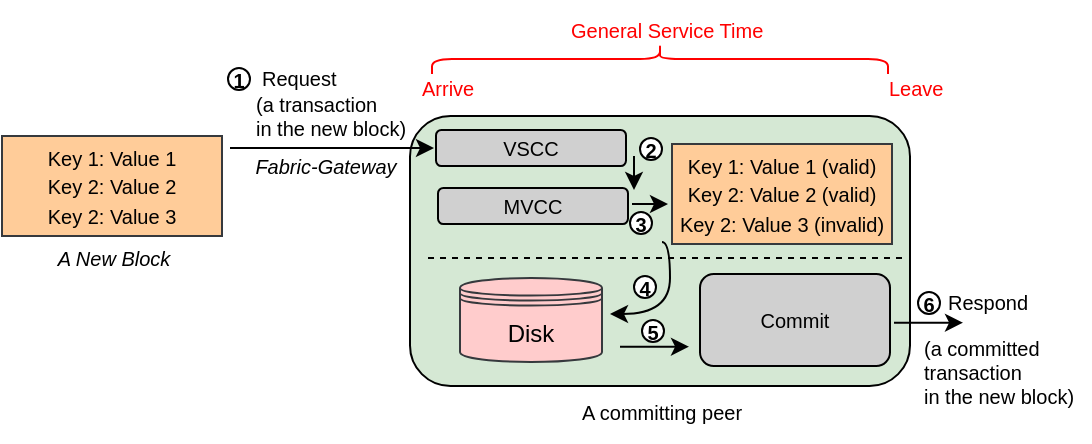 <mxfile version="20.6.2" type="device"><diagram id="aW8BC6xyf7XYzy20FpQa" name="Page-1"><mxGraphModel dx="1002" dy="615" grid="1" gridSize="10" guides="1" tooltips="1" connect="1" arrows="1" fold="1" page="1" pageScale="1" pageWidth="827" pageHeight="1169" math="0" shadow="0"><root><mxCell id="0"/><mxCell id="1" parent="0"/><mxCell id="qKfENgX-lE7Lz8fzQS4i-76" value="Leave" style="text;strokeColor=none;fillColor=none;align=left;verticalAlign=middle;spacingLeft=4;spacingRight=4;overflow=hidden;points=[[0,0.5],[1,0.5]];portConstraint=eastwest;rotatable=0;fontSize=10;fontColor=#FF0000;" parent="1" vertex="1"><mxGeometry x="573.5" y="362" width="56.5" height="30" as="geometry"/></mxCell><mxCell id="D1b6CC4PXVBS12xehJpQ-1" value="&lt;font color=&quot;#000000&quot;&gt;&lt;i&gt;A New Block&lt;/i&gt;&lt;/font&gt;" style="text;html=1;strokeColor=none;fillColor=none;align=center;verticalAlign=middle;whiteSpace=wrap;rounded=0;shadow=0;fontSize=10;fontColor=#0000CC;" parent="1" vertex="1"><mxGeometry x="152" y="447" width="80" height="30" as="geometry"/></mxCell><mxCell id="9gpKjKMT-mQXGkQns00l-3" value="&lt;font style=&quot;font-size: 10px;&quot;&gt;Key 1: Value 1&lt;br&gt;Key 2: Value 2&lt;br&gt;Key 2: Value 3&lt;/font&gt;" style="rounded=0;whiteSpace=wrap;html=1;fillColor=#ffcc99;strokeColor=#36393d;" parent="1" vertex="1"><mxGeometry x="136" y="401" width="110" height="50" as="geometry"/></mxCell><mxCell id="9gpKjKMT-mQXGkQns00l-4" value="" style="rounded=1;whiteSpace=wrap;html=1;fillColor=#D5E8D4;shadow=0;" parent="1" vertex="1"><mxGeometry x="340" y="391" width="250" height="135" as="geometry"/></mxCell><mxCell id="9gpKjKMT-mQXGkQns00l-5" value="VSCC" style="rounded=1;whiteSpace=wrap;html=1;fontSize=10;fillColor=#D0D0D0;" parent="1" vertex="1"><mxGeometry x="353" y="398" width="95" height="18" as="geometry"/></mxCell><mxCell id="9gpKjKMT-mQXGkQns00l-8" value="&lt;font style=&quot;font-size: 10px;&quot;&gt;Key 1: Value 1 (valid)&lt;br&gt;Key 2: Value 2 (valid)&lt;br&gt;Key 2: Value 3 (invalid)&lt;/font&gt;" style="rounded=0;whiteSpace=wrap;html=1;fillColor=#ffcc99;strokeColor=#36393d;" parent="1" vertex="1"><mxGeometry x="471" y="405" width="110" height="50" as="geometry"/></mxCell><mxCell id="9gpKjKMT-mQXGkQns00l-9" value="MVCC" style="rounded=1;whiteSpace=wrap;html=1;fontSize=10;fillColor=#D0D0D0;" parent="1" vertex="1"><mxGeometry x="354" y="427" width="95" height="18" as="geometry"/></mxCell><mxCell id="9gpKjKMT-mQXGkQns00l-1" value="Disk" style="shape=datastore;whiteSpace=wrap;html=1;fillColor=#ffcccc;strokeColor=#36393d;" parent="1" vertex="1"><mxGeometry x="365" y="472" width="71" height="42" as="geometry"/></mxCell><mxCell id="9gpKjKMT-mQXGkQns00l-10" value="" style="endArrow=classic;html=1;rounded=0;fontSize=10;curved=1;" parent="1" edge="1"><mxGeometry width="50" height="50" relative="1" as="geometry"><mxPoint x="250" y="407" as="sourcePoint"/><mxPoint x="352" y="407" as="targetPoint"/></mxGeometry></mxCell><mxCell id="9gpKjKMT-mQXGkQns00l-11" value="" style="endArrow=classic;html=1;rounded=0;fontSize=10;curved=1;" parent="1" edge="1"><mxGeometry width="50" height="50" relative="1" as="geometry"><mxPoint x="452" y="411" as="sourcePoint"/><mxPoint x="452" y="428" as="targetPoint"/></mxGeometry></mxCell><mxCell id="9gpKjKMT-mQXGkQns00l-12" value="" style="endArrow=classic;html=1;rounded=0;fontSize=10;curved=1;" parent="1" edge="1"><mxGeometry width="50" height="50" relative="1" as="geometry"><mxPoint x="451" y="435" as="sourcePoint"/><mxPoint x="469" y="435" as="targetPoint"/></mxGeometry></mxCell><mxCell id="9gpKjKMT-mQXGkQns00l-13" value="" style="endArrow=none;html=1;rounded=0;fontSize=10;dashed=1;" parent="1" edge="1"><mxGeometry width="50" height="50" relative="1" as="geometry"><mxPoint x="349" y="462" as="sourcePoint"/><mxPoint x="586" y="462" as="targetPoint"/></mxGeometry></mxCell><mxCell id="9gpKjKMT-mQXGkQns00l-15" value="" style="endArrow=classic;html=1;rounded=0;fontSize=10;curved=1;" parent="1" edge="1"><mxGeometry width="50" height="50" relative="1" as="geometry"><mxPoint x="445" y="506.333" as="sourcePoint"/><mxPoint x="479.5" y="506.333" as="targetPoint"/></mxGeometry></mxCell><mxCell id="9gpKjKMT-mQXGkQns00l-16" value="" style="curved=1;endArrow=classic;html=1;rounded=0;fontSize=10;" parent="1" edge="1"><mxGeometry width="50" height="50" relative="1" as="geometry"><mxPoint x="466" y="454" as="sourcePoint"/><mxPoint x="440" y="490" as="targetPoint"/><Array as="points"><mxPoint x="470" y="454"/><mxPoint x="470" y="490"/></Array></mxGeometry></mxCell><mxCell id="9gpKjKMT-mQXGkQns00l-17" value="Commit" style="rounded=1;whiteSpace=wrap;html=1;fontSize=10;fillColor=#D0D0D0;" parent="1" vertex="1"><mxGeometry x="485" y="470" width="95" height="46" as="geometry"/></mxCell><mxCell id="9gpKjKMT-mQXGkQns00l-18" value="&lt;font color=&quot;#000000&quot;&gt;&lt;i&gt;Fabric-Gateway&lt;/i&gt;&lt;/font&gt;" style="text;html=1;strokeColor=none;fillColor=none;align=center;verticalAlign=middle;whiteSpace=wrap;rounded=0;shadow=0;fontSize=10;fontColor=#0000CC;" parent="1" vertex="1"><mxGeometry x="258" y="401" width="80" height="30" as="geometry"/></mxCell><mxCell id="9gpKjKMT-mQXGkQns00l-19" value="1" style="ellipse;whiteSpace=wrap;html=1;aspect=fixed;fontSize=10;strokeColor=#000000;fillColor=#FFFFFF;fontStyle=1" parent="1" vertex="1"><mxGeometry x="249" y="367" width="11" height="11" as="geometry"/></mxCell><mxCell id="9gpKjKMT-mQXGkQns00l-20" value="2" style="ellipse;whiteSpace=wrap;html=1;aspect=fixed;fontSize=10;strokeColor=#000000;fillColor=#FFFFFF;fontStyle=1" parent="1" vertex="1"><mxGeometry x="455" y="402" width="11" height="11" as="geometry"/></mxCell><mxCell id="9gpKjKMT-mQXGkQns00l-21" value="3" style="ellipse;whiteSpace=wrap;html=1;aspect=fixed;fontSize=10;strokeColor=#000000;fillColor=#FFFFFF;fontStyle=1" parent="1" vertex="1"><mxGeometry x="450" y="439" width="11" height="11" as="geometry"/></mxCell><mxCell id="9gpKjKMT-mQXGkQns00l-22" value="5" style="ellipse;whiteSpace=wrap;html=1;aspect=fixed;fontSize=10;strokeColor=#000000;fillColor=#FFFFFF;fontStyle=1" parent="1" vertex="1"><mxGeometry x="456" y="493" width="11" height="11" as="geometry"/></mxCell><mxCell id="9gpKjKMT-mQXGkQns00l-23" value="Arrive" style="text;strokeColor=none;fillColor=none;align=left;verticalAlign=middle;spacingLeft=4;spacingRight=4;overflow=hidden;points=[[0,0.5],[1,0.5]];portConstraint=eastwest;rotatable=0;fontSize=10;fontColor=#FF0000;" parent="1" vertex="1"><mxGeometry x="340" y="362" width="80" height="30" as="geometry"/></mxCell><mxCell id="9gpKjKMT-mQXGkQns00l-24" value="4" style="ellipse;whiteSpace=wrap;html=1;aspect=fixed;fontSize=10;strokeColor=#000000;fillColor=#FFFFFF;fontStyle=1" parent="1" vertex="1"><mxGeometry x="452" y="471" width="11" height="11" as="geometry"/></mxCell><mxCell id="YzD2XapH2mnAXQ2hJMck-1" value="" style="endArrow=classic;html=1;rounded=0;fontSize=10;curved=1;" parent="1" edge="1"><mxGeometry width="50" height="50" relative="1" as="geometry"><mxPoint x="582" y="494.333" as="sourcePoint"/><mxPoint x="616.5" y="494.333" as="targetPoint"/></mxGeometry></mxCell><mxCell id="YzD2XapH2mnAXQ2hJMck-2" value="6" style="ellipse;whiteSpace=wrap;html=1;aspect=fixed;fontSize=10;strokeColor=#000000;fillColor=#FFFFFF;fontStyle=1" parent="1" vertex="1"><mxGeometry x="594" y="479" width="11" height="11" as="geometry"/></mxCell><mxCell id="YzD2XapH2mnAXQ2hJMck-3" value="Respond" style="text;strokeColor=none;fillColor=none;align=left;verticalAlign=middle;spacingLeft=4;spacingRight=4;overflow=hidden;points=[[0,0.5],[1,0.5]];portConstraint=eastwest;rotatable=0;fontSize=10;fontColor=#000000;" parent="1" vertex="1"><mxGeometry x="603" y="469" width="54" height="30" as="geometry"/></mxCell><mxCell id="YzD2XapH2mnAXQ2hJMck-4" value="Request" style="text;strokeColor=none;fillColor=none;align=left;verticalAlign=middle;spacingLeft=4;spacingRight=4;overflow=hidden;points=[[0,0.5],[1,0.5]];portConstraint=eastwest;rotatable=0;fontSize=10;fontColor=#000000;" parent="1" vertex="1"><mxGeometry x="260" y="357" width="54" height="30" as="geometry"/></mxCell><mxCell id="YzD2XapH2mnAXQ2hJMck-5" value="(a transaction &#10;in the new block)" style="text;strokeColor=none;fillColor=none;align=left;verticalAlign=middle;spacingLeft=4;spacingRight=4;overflow=hidden;points=[[0,0.5],[1,0.5]];portConstraint=eastwest;rotatable=0;fontSize=10;fontColor=#000000;" parent="1" vertex="1"><mxGeometry x="257" y="376" width="117" height="30" as="geometry"/></mxCell><mxCell id="YzD2XapH2mnAXQ2hJMck-6" value="(a committed &#10;transaction&#10;in the new block)" style="text;strokeColor=none;fillColor=none;align=left;verticalAlign=middle;spacingLeft=4;spacingRight=4;overflow=hidden;points=[[0,0.5],[1,0.5]];portConstraint=eastwest;rotatable=0;fontSize=10;fontColor=#000000;" parent="1" vertex="1"><mxGeometry x="591" y="498" width="89" height="42" as="geometry"/></mxCell><mxCell id="YzD2XapH2mnAXQ2hJMck-7" value="" style="shape=curlyBracket;whiteSpace=wrap;html=1;rounded=1;flipH=1;labelPosition=right;verticalLabelPosition=middle;align=left;verticalAlign=middle;fontColor=#000000;rotation=-90;strokeColor=#FF0000;" parent="1" vertex="1"><mxGeometry x="457.5" y="248.5" width="15" height="228" as="geometry"/></mxCell><mxCell id="YzD2XapH2mnAXQ2hJMck-8" value="General Service Time" style="text;strokeColor=none;fillColor=none;align=left;verticalAlign=middle;spacingLeft=4;spacingRight=4;overflow=hidden;points=[[0,0.5],[1,0.5]];portConstraint=eastwest;rotatable=0;fontSize=10;fontColor=#FF0000;" parent="1" vertex="1"><mxGeometry x="414.5" y="333" width="115.5" height="30" as="geometry"/></mxCell><mxCell id="8Ztfw_9N8FLwwopJZy-F-1" value="A committing peer" style="text;strokeColor=none;fillColor=none;align=left;verticalAlign=middle;spacingLeft=4;spacingRight=4;overflow=hidden;points=[[0,0.5],[1,0.5]];portConstraint=eastwest;rotatable=0;fontSize=10;fontColor=#000000;" parent="1" vertex="1"><mxGeometry x="420" y="524" width="108" height="30" as="geometry"/></mxCell></root></mxGraphModel></diagram></mxfile>